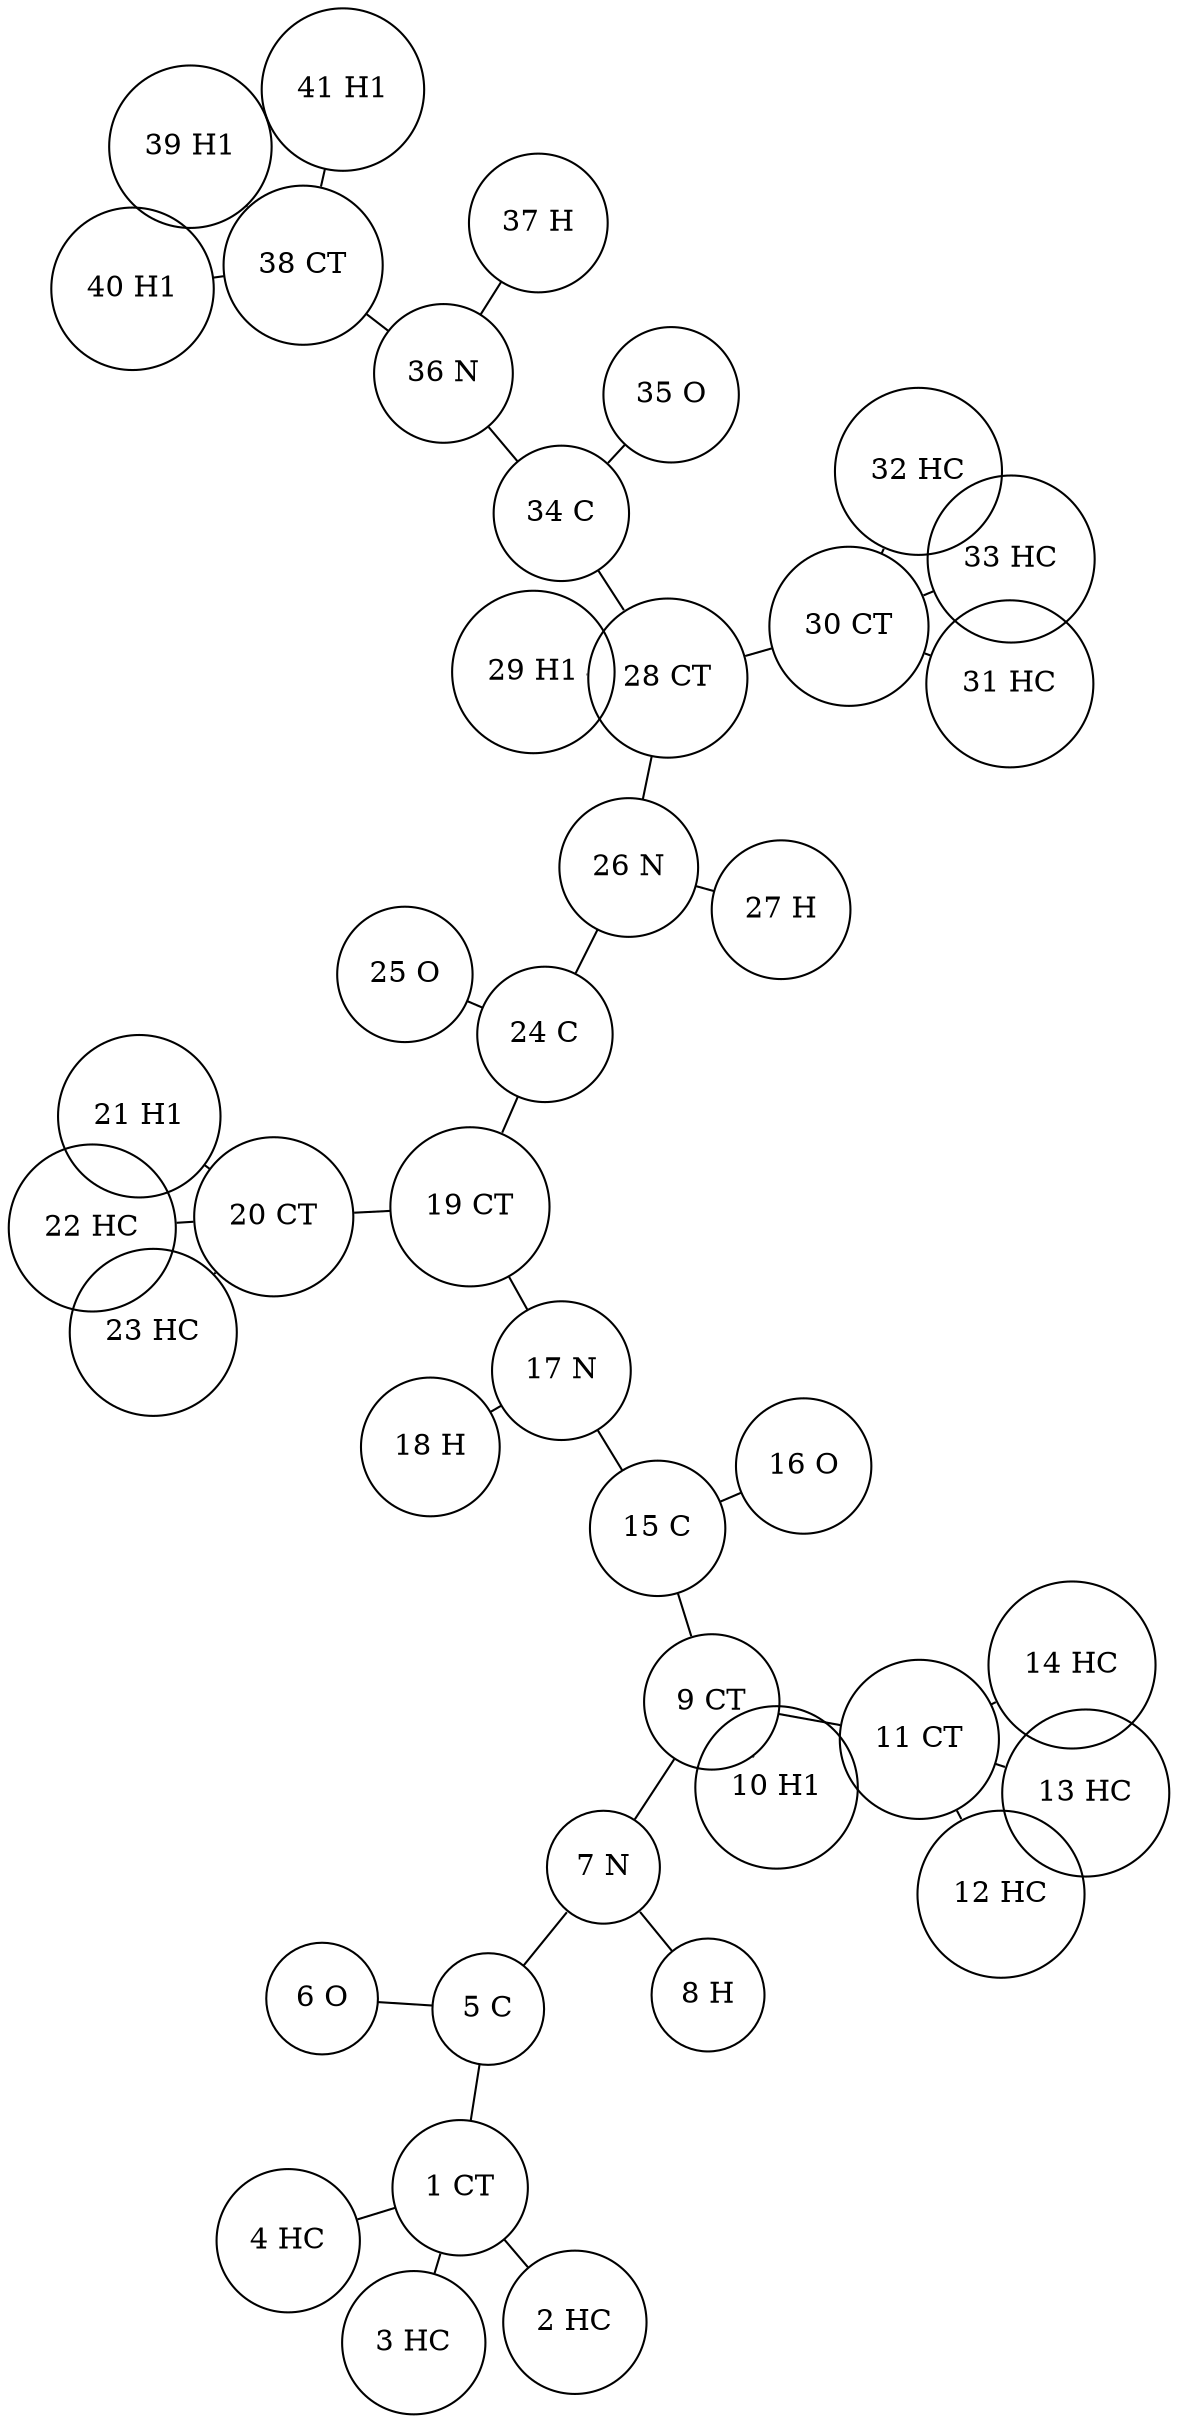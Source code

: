 
        graph G {
          layout=neato
          node [shape="circle"]
    "1 CT" -- "2 HC";
"1 CT" -- "3 HC";
"1 CT" -- "4 HC";
"1 CT" -- "5 C";
"5 C" -- "6 O";
"5 C" -- "7 N";
"7 N" -- "8 H";
"7 N" -- "9 CT";
"9 CT" -- "10 H1";
"9 CT" -- "11 CT";
"9 CT" -- "15 C";
"11 CT" -- "12 HC";
"11 CT" -- "13 HC";
"11 CT" -- "14 HC";
"15 C" -- "16 O";
"15 C" -- "17 N";
"17 N" -- "18 H";
"17 N" -- "19 CT";
"19 CT" -- "20 CT";
"19 CT" -- "24 C";
"20 CT" -- "22 HC";
"20 CT" -- "23 HC";
"20 CT" -- "21 H1";
"24 C" -- "25 O";
"24 C" -- "26 N";
"26 N" -- "27 H";
"26 N" -- "28 CT";
"28 CT" -- "29 H1";
"28 CT" -- "30 CT";
"28 CT" -- "34 C";
"30 CT" -- "31 HC";
"30 CT" -- "32 HC";
"30 CT" -- "33 HC";
"34 C" -- "35 O";
"34 C" -- "36 N";
"36 N" -- "37 H";
"36 N" -- "38 CT";
"38 CT" -- "39 H1";
"38 CT" -- "40 H1";
"38 CT" -- "41 H1";
        }
    